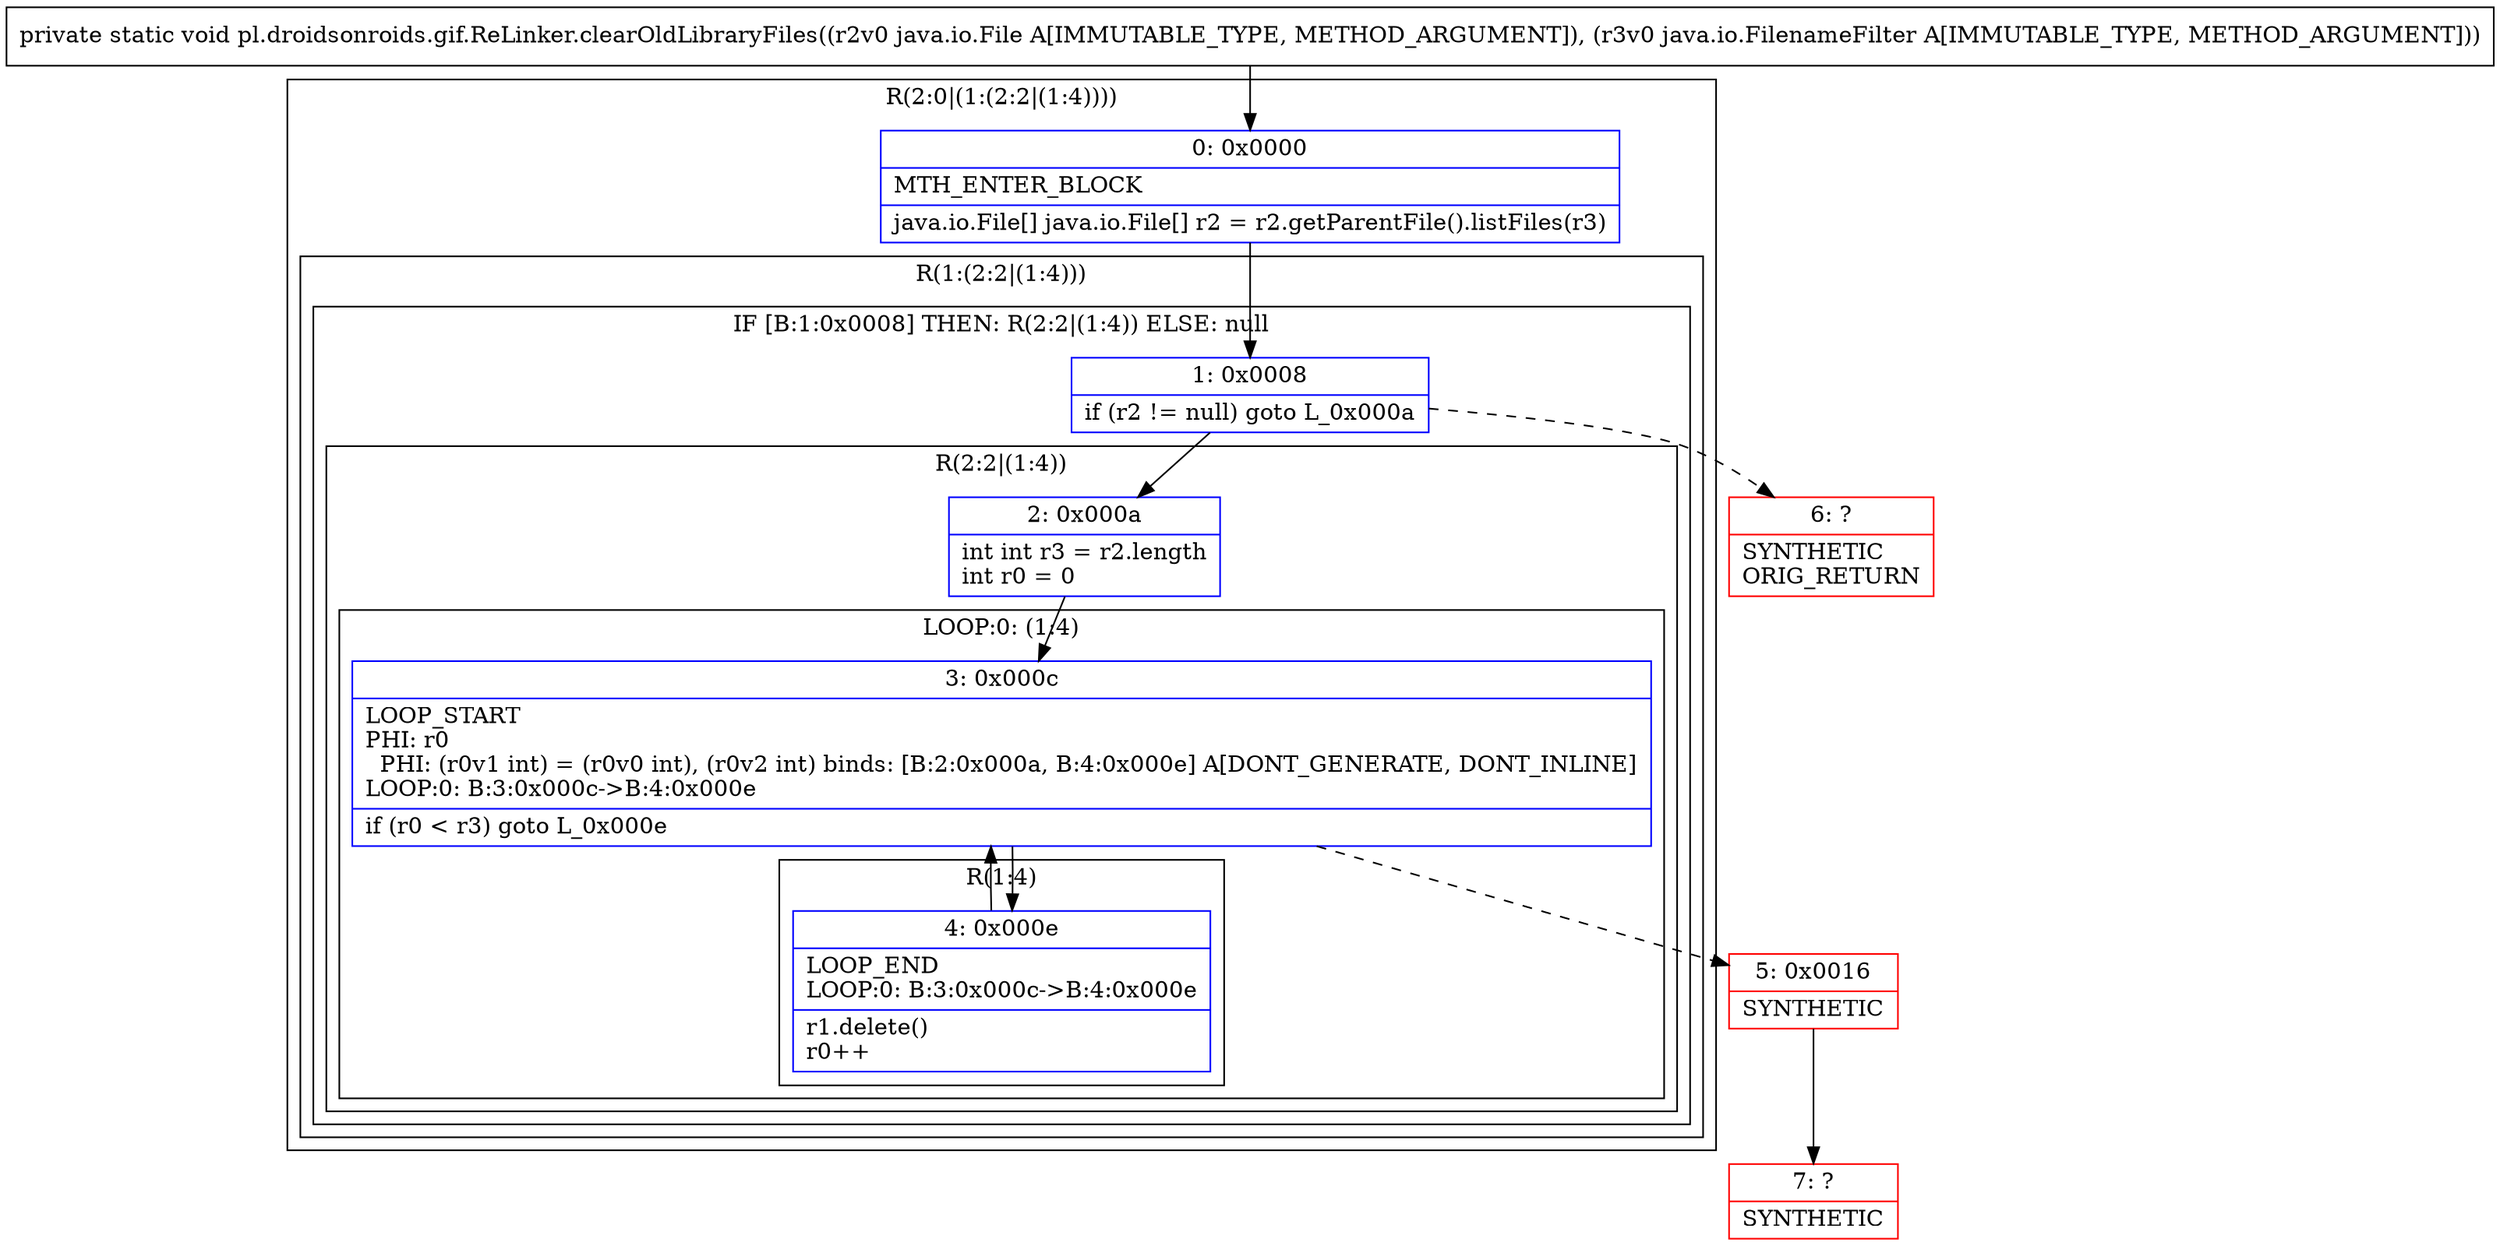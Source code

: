 digraph "CFG forpl.droidsonroids.gif.ReLinker.clearOldLibraryFiles(Ljava\/io\/File;Ljava\/io\/FilenameFilter;)V" {
subgraph cluster_Region_2021224680 {
label = "R(2:0|(1:(2:2|(1:4))))";
node [shape=record,color=blue];
Node_0 [shape=record,label="{0\:\ 0x0000|MTH_ENTER_BLOCK\l|java.io.File[] java.io.File[] r2 = r2.getParentFile().listFiles(r3)\l}"];
subgraph cluster_Region_1288630889 {
label = "R(1:(2:2|(1:4)))";
node [shape=record,color=blue];
subgraph cluster_IfRegion_1050037695 {
label = "IF [B:1:0x0008] THEN: R(2:2|(1:4)) ELSE: null";
node [shape=record,color=blue];
Node_1 [shape=record,label="{1\:\ 0x0008|if (r2 != null) goto L_0x000a\l}"];
subgraph cluster_Region_1130623335 {
label = "R(2:2|(1:4))";
node [shape=record,color=blue];
Node_2 [shape=record,label="{2\:\ 0x000a|int int r3 = r2.length\lint r0 = 0\l}"];
subgraph cluster_LoopRegion_128979861 {
label = "LOOP:0: (1:4)";
node [shape=record,color=blue];
Node_3 [shape=record,label="{3\:\ 0x000c|LOOP_START\lPHI: r0 \l  PHI: (r0v1 int) = (r0v0 int), (r0v2 int) binds: [B:2:0x000a, B:4:0x000e] A[DONT_GENERATE, DONT_INLINE]\lLOOP:0: B:3:0x000c\-\>B:4:0x000e\l|if (r0 \< r3) goto L_0x000e\l}"];
subgraph cluster_Region_1679550444 {
label = "R(1:4)";
node [shape=record,color=blue];
Node_4 [shape=record,label="{4\:\ 0x000e|LOOP_END\lLOOP:0: B:3:0x000c\-\>B:4:0x000e\l|r1.delete()\lr0++\l}"];
}
}
}
}
}
}
Node_5 [shape=record,color=red,label="{5\:\ 0x0016|SYNTHETIC\l}"];
Node_6 [shape=record,color=red,label="{6\:\ ?|SYNTHETIC\lORIG_RETURN\l}"];
Node_7 [shape=record,color=red,label="{7\:\ ?|SYNTHETIC\l}"];
MethodNode[shape=record,label="{private static void pl.droidsonroids.gif.ReLinker.clearOldLibraryFiles((r2v0 java.io.File A[IMMUTABLE_TYPE, METHOD_ARGUMENT]), (r3v0 java.io.FilenameFilter A[IMMUTABLE_TYPE, METHOD_ARGUMENT])) }"];
MethodNode -> Node_0;
Node_0 -> Node_1;
Node_1 -> Node_2;
Node_1 -> Node_6[style=dashed];
Node_2 -> Node_3;
Node_3 -> Node_4;
Node_3 -> Node_5[style=dashed];
Node_4 -> Node_3;
Node_5 -> Node_7;
}

